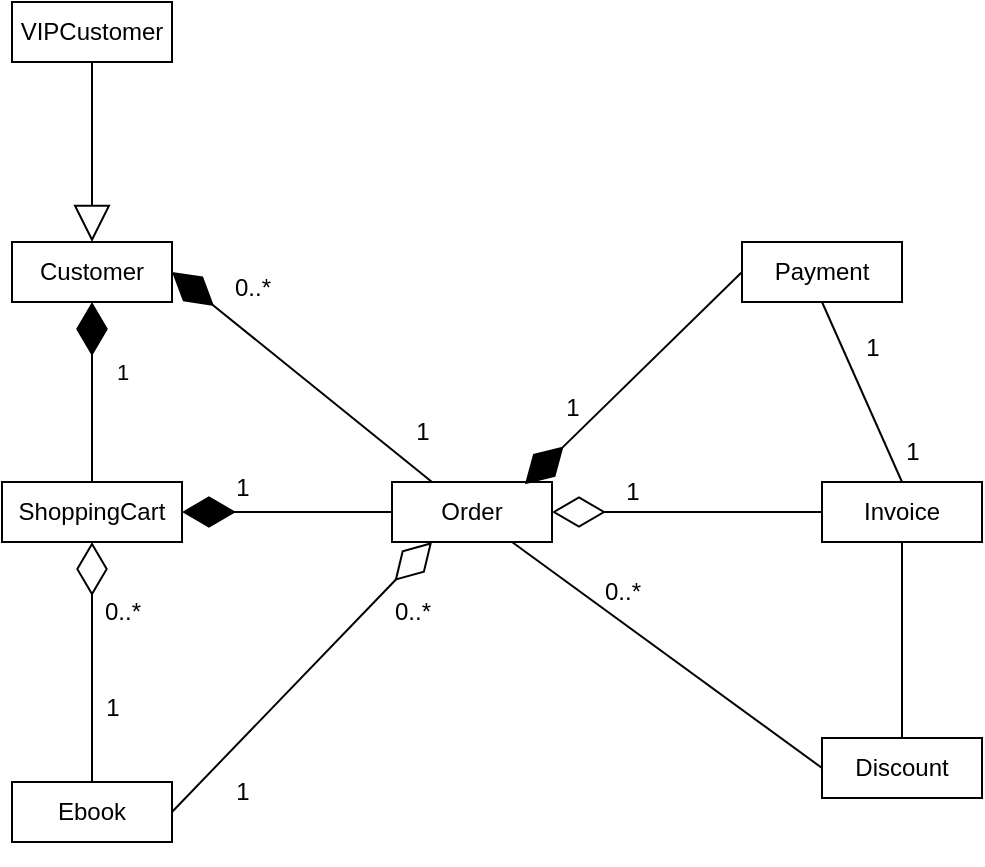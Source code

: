 <mxfile version="24.8.3">
  <diagram name="Page-1" id="DZRQ5rsyE4lOZMoYe4Yl">
    <mxGraphModel grid="1" page="1" gridSize="10" guides="1" tooltips="1" connect="1" arrows="1" fold="1" pageScale="1" pageWidth="850" pageHeight="1100" math="0" shadow="0">
      <root>
        <mxCell id="0" />
        <mxCell id="1" parent="0" />
        <mxCell id="lb0RVnyyDdAvCAN-umlH-1" value="ShoppingCart" style="rounded=0;whiteSpace=wrap;html=1;" vertex="1" parent="1">
          <mxGeometry x="190" y="240" width="90" height="30" as="geometry" />
        </mxCell>
        <mxCell id="lb0RVnyyDdAvCAN-umlH-2" value="Ebook" style="rounded=0;whiteSpace=wrap;html=1;" vertex="1" parent="1">
          <mxGeometry x="195" y="390" width="80" height="30" as="geometry" />
        </mxCell>
        <mxCell id="lb0RVnyyDdAvCAN-umlH-3" value="Invoice" style="rounded=0;whiteSpace=wrap;html=1;" vertex="1" parent="1">
          <mxGeometry x="600" y="240" width="80" height="30" as="geometry" />
        </mxCell>
        <mxCell id="lb0RVnyyDdAvCAN-umlH-4" value="Payment" style="rounded=0;whiteSpace=wrap;html=1;" vertex="1" parent="1">
          <mxGeometry x="560" y="120" width="80" height="30" as="geometry" />
        </mxCell>
        <mxCell id="lb0RVnyyDdAvCAN-umlH-5" value="Customer" style="rounded=0;whiteSpace=wrap;html=1;" vertex="1" parent="1">
          <mxGeometry x="195" y="120" width="80" height="30" as="geometry" />
        </mxCell>
        <mxCell id="lb0RVnyyDdAvCAN-umlH-6" value="Discount" style="rounded=0;whiteSpace=wrap;html=1;" vertex="1" parent="1">
          <mxGeometry x="600" y="368" width="80" height="30" as="geometry" />
        </mxCell>
        <mxCell id="lb0RVnyyDdAvCAN-umlH-7" value="Order" style="rounded=0;whiteSpace=wrap;html=1;" vertex="1" parent="1">
          <mxGeometry x="385" y="240" width="80" height="30" as="geometry" />
        </mxCell>
        <mxCell id="lb0RVnyyDdAvCAN-umlH-10" value="" style="endArrow=diamondThin;endFill=1;endSize=24;html=1;rounded=0;entryX=0.5;entryY=1;entryDx=0;entryDy=0;exitX=0.5;exitY=0;exitDx=0;exitDy=0;" edge="1" parent="1" source="lb0RVnyyDdAvCAN-umlH-1" target="lb0RVnyyDdAvCAN-umlH-5">
          <mxGeometry width="160" relative="1" as="geometry">
            <mxPoint x="225" y="470" as="sourcePoint" />
            <mxPoint x="385" y="470" as="targetPoint" />
          </mxGeometry>
        </mxCell>
        <mxCell id="lb0RVnyyDdAvCAN-umlH-12" value="0..*" style="text;html=1;align=center;verticalAlign=middle;resizable=0;points=[];autosize=1;strokeColor=none;fillColor=none;" vertex="1" parent="1">
          <mxGeometry x="230" y="290" width="40" height="30" as="geometry" />
        </mxCell>
        <mxCell id="lb0RVnyyDdAvCAN-umlH-14" value="" style="endArrow=diamondThin;endFill=1;endSize=24;html=1;rounded=0;entryX=1;entryY=0.5;entryDx=0;entryDy=0;exitX=0.25;exitY=0;exitDx=0;exitDy=0;" edge="1" parent="1" source="lb0RVnyyDdAvCAN-umlH-7" target="lb0RVnyyDdAvCAN-umlH-5">
          <mxGeometry width="160" relative="1" as="geometry">
            <mxPoint x="205" y="320" as="sourcePoint" />
            <mxPoint x="365" y="320" as="targetPoint" />
          </mxGeometry>
        </mxCell>
        <mxCell id="lb0RVnyyDdAvCAN-umlH-15" value="0..*" style="text;html=1;align=center;verticalAlign=middle;resizable=0;points=[];autosize=1;strokeColor=none;fillColor=none;" vertex="1" parent="1">
          <mxGeometry x="295" y="128" width="40" height="30" as="geometry" />
        </mxCell>
        <mxCell id="lb0RVnyyDdAvCAN-umlH-16" value="1" style="text;html=1;align=center;verticalAlign=middle;resizable=0;points=[];autosize=1;strokeColor=none;fillColor=none;" vertex="1" parent="1">
          <mxGeometry x="385" y="200" width="30" height="30" as="geometry" />
        </mxCell>
        <mxCell id="lb0RVnyyDdAvCAN-umlH-17" value="" style="endArrow=diamondThin;endFill=0;endSize=24;html=1;rounded=0;entryX=0.25;entryY=1;entryDx=0;entryDy=0;exitX=1;exitY=0.5;exitDx=0;exitDy=0;" edge="1" parent="1" source="lb0RVnyyDdAvCAN-umlH-2" target="lb0RVnyyDdAvCAN-umlH-7">
          <mxGeometry width="160" relative="1" as="geometry">
            <mxPoint x="445" y="400" as="sourcePoint" />
            <mxPoint x="455" y="310" as="targetPoint" />
          </mxGeometry>
        </mxCell>
        <mxCell id="lb0RVnyyDdAvCAN-umlH-18" value="0..*" style="text;html=1;align=center;verticalAlign=middle;resizable=0;points=[];autosize=1;strokeColor=none;fillColor=none;" vertex="1" parent="1">
          <mxGeometry x="375" y="290" width="40" height="30" as="geometry" />
        </mxCell>
        <mxCell id="lb0RVnyyDdAvCAN-umlH-19" value="1" style="text;html=1;align=center;verticalAlign=middle;resizable=0;points=[];autosize=1;strokeColor=none;fillColor=none;" vertex="1" parent="1">
          <mxGeometry x="295" y="380" width="30" height="30" as="geometry" />
        </mxCell>
        <mxCell id="lb0RVnyyDdAvCAN-umlH-22" style="edgeStyle=orthogonalEdgeStyle;rounded=0;orthogonalLoop=1;jettySize=auto;html=1;exitX=0.5;exitY=1;exitDx=0;exitDy=0;" edge="1" parent="1" source="lb0RVnyyDdAvCAN-umlH-3" target="lb0RVnyyDdAvCAN-umlH-3">
          <mxGeometry relative="1" as="geometry" />
        </mxCell>
        <mxCell id="lb0RVnyyDdAvCAN-umlH-24" value="1" style="text;html=1;align=center;verticalAlign=middle;resizable=0;points=[];autosize=1;strokeColor=none;fillColor=none;" vertex="1" parent="1">
          <mxGeometry x="460" y="188" width="30" height="30" as="geometry" />
        </mxCell>
        <mxCell id="lb0RVnyyDdAvCAN-umlH-26" value="" style="endArrow=none;html=1;rounded=0;entryX=0.5;entryY=1;entryDx=0;entryDy=0;exitX=0.5;exitY=0;exitDx=0;exitDy=0;" edge="1" parent="1" source="lb0RVnyyDdAvCAN-umlH-6" target="lb0RVnyyDdAvCAN-umlH-3">
          <mxGeometry width="50" height="50" relative="1" as="geometry">
            <mxPoint x="470" y="370" as="sourcePoint" />
            <mxPoint x="520" y="320" as="targetPoint" />
          </mxGeometry>
        </mxCell>
        <mxCell id="lb0RVnyyDdAvCAN-umlH-27" value="&lt;font style=&quot;font-size: 11px;&quot;&gt;1&lt;/font&gt;" style="text;html=1;align=center;verticalAlign=middle;resizable=0;points=[];autosize=1;strokeColor=none;fillColor=none;" vertex="1" parent="1">
          <mxGeometry x="235" y="170" width="30" height="30" as="geometry" />
        </mxCell>
        <mxCell id="lb0RVnyyDdAvCAN-umlH-28" value="1" style="text;html=1;align=center;verticalAlign=middle;resizable=0;points=[];autosize=1;strokeColor=none;fillColor=none;" vertex="1" parent="1">
          <mxGeometry x="230" y="338" width="30" height="30" as="geometry" />
        </mxCell>
        <mxCell id="lb0RVnyyDdAvCAN-umlH-29" value="1" style="text;html=1;align=center;verticalAlign=middle;resizable=0;points=[];autosize=1;strokeColor=none;fillColor=none;" vertex="1" parent="1">
          <mxGeometry x="490" y="230" width="30" height="30" as="geometry" />
        </mxCell>
        <mxCell id="lb0RVnyyDdAvCAN-umlH-32" value="" style="endArrow=diamondThin;endFill=1;endSize=24;html=1;rounded=0;exitX=0;exitY=0.5;exitDx=0;exitDy=0;entryX=0.831;entryY=0.037;entryDx=0;entryDy=0;entryPerimeter=0;" edge="1" parent="1" source="lb0RVnyyDdAvCAN-umlH-4" target="lb0RVnyyDdAvCAN-umlH-7">
          <mxGeometry width="160" relative="1" as="geometry">
            <mxPoint x="450" y="350" as="sourcePoint" />
            <mxPoint x="470" y="250" as="targetPoint" />
          </mxGeometry>
        </mxCell>
        <mxCell id="lb0RVnyyDdAvCAN-umlH-33" value="" style="endArrow=diamondThin;endFill=1;endSize=24;html=1;rounded=0;entryX=1;entryY=0.5;entryDx=0;entryDy=0;exitX=0;exitY=0.5;exitDx=0;exitDy=0;" edge="1" parent="1" source="lb0RVnyyDdAvCAN-umlH-7" target="lb0RVnyyDdAvCAN-umlH-1">
          <mxGeometry width="160" relative="1" as="geometry">
            <mxPoint x="450" y="350" as="sourcePoint" />
            <mxPoint x="610" y="350" as="targetPoint" />
          </mxGeometry>
        </mxCell>
        <mxCell id="lb0RVnyyDdAvCAN-umlH-35" value="1" style="text;html=1;align=center;verticalAlign=middle;resizable=0;points=[];autosize=1;strokeColor=none;fillColor=none;" vertex="1" parent="1">
          <mxGeometry x="295" y="228" width="30" height="30" as="geometry" />
        </mxCell>
        <mxCell id="lb0RVnyyDdAvCAN-umlH-36" value="" style="endArrow=none;html=1;rounded=0;entryX=0.5;entryY=1;entryDx=0;entryDy=0;exitX=0.5;exitY=0;exitDx=0;exitDy=0;" edge="1" parent="1" source="lb0RVnyyDdAvCAN-umlH-3" target="lb0RVnyyDdAvCAN-umlH-4">
          <mxGeometry width="50" height="50" relative="1" as="geometry">
            <mxPoint x="510" y="370" as="sourcePoint" />
            <mxPoint x="560" y="320" as="targetPoint" />
          </mxGeometry>
        </mxCell>
        <mxCell id="lb0RVnyyDdAvCAN-umlH-37" value="1" style="text;html=1;align=center;verticalAlign=middle;resizable=0;points=[];autosize=1;strokeColor=none;fillColor=none;" vertex="1" parent="1">
          <mxGeometry x="610" y="158" width="30" height="30" as="geometry" />
        </mxCell>
        <mxCell id="lb0RVnyyDdAvCAN-umlH-38" value="1" style="text;html=1;align=center;verticalAlign=middle;resizable=0;points=[];autosize=1;strokeColor=none;fillColor=none;" vertex="1" parent="1">
          <mxGeometry x="630" y="210" width="30" height="30" as="geometry" />
        </mxCell>
        <mxCell id="t-jGCX7FmQdSo-XRcs_A-1" value="" style="endArrow=diamondThin;endFill=0;endSize=24;html=1;rounded=0;entryX=1;entryY=0.5;entryDx=0;entryDy=0;exitX=0;exitY=0.5;exitDx=0;exitDy=0;" edge="1" parent="1" source="lb0RVnyyDdAvCAN-umlH-3" target="lb0RVnyyDdAvCAN-umlH-7">
          <mxGeometry width="160" relative="1" as="geometry">
            <mxPoint x="610" y="393" as="sourcePoint" />
            <mxPoint x="455" y="280" as="targetPoint" />
          </mxGeometry>
        </mxCell>
        <mxCell id="t-jGCX7FmQdSo-XRcs_A-2" value="0..*" style="text;html=1;align=center;verticalAlign=middle;resizable=0;points=[];autosize=1;strokeColor=none;fillColor=none;" vertex="1" parent="1">
          <mxGeometry x="480" y="280" width="40" height="30" as="geometry" />
        </mxCell>
        <mxCell id="t-jGCX7FmQdSo-XRcs_A-3" value="" style="endArrow=none;html=1;rounded=0;entryX=0;entryY=0.5;entryDx=0;entryDy=0;exitX=0.75;exitY=1;exitDx=0;exitDy=0;" edge="1" parent="1" source="lb0RVnyyDdAvCAN-umlH-7" target="lb0RVnyyDdAvCAN-umlH-6">
          <mxGeometry width="50" height="50" relative="1" as="geometry">
            <mxPoint x="400" y="270" as="sourcePoint" />
            <mxPoint x="450" y="220" as="targetPoint" />
          </mxGeometry>
        </mxCell>
        <mxCell id="t-jGCX7FmQdSo-XRcs_A-4" value="" style="endArrow=diamondThin;endFill=0;endSize=24;html=1;rounded=0;entryX=0.5;entryY=1;entryDx=0;entryDy=0;exitX=0.5;exitY=0;exitDx=0;exitDy=0;" edge="1" parent="1" source="lb0RVnyyDdAvCAN-umlH-2" target="lb0RVnyyDdAvCAN-umlH-1">
          <mxGeometry width="160" relative="1" as="geometry">
            <mxPoint x="285" y="415" as="sourcePoint" />
            <mxPoint x="415" y="280" as="targetPoint" />
          </mxGeometry>
        </mxCell>
        <mxCell id="rK-zT5Avq-kYGSAcKNjD-1" value="VIPCustomer" style="rounded=0;whiteSpace=wrap;html=1;" vertex="1" parent="1">
          <mxGeometry x="195" width="80" height="30" as="geometry" />
        </mxCell>
        <mxCell id="rK-zT5Avq-kYGSAcKNjD-3" value="" style="endArrow=block;endSize=16;endFill=0;html=1;rounded=0;entryX=0.5;entryY=0;entryDx=0;entryDy=0;exitX=0.5;exitY=1;exitDx=0;exitDy=0;" edge="1" parent="1" source="rK-zT5Avq-kYGSAcKNjD-1" target="lb0RVnyyDdAvCAN-umlH-5">
          <mxGeometry width="160" relative="1" as="geometry">
            <mxPoint x="340" y="110" as="sourcePoint" />
            <mxPoint x="500" y="110" as="targetPoint" />
          </mxGeometry>
        </mxCell>
      </root>
    </mxGraphModel>
  </diagram>
</mxfile>
